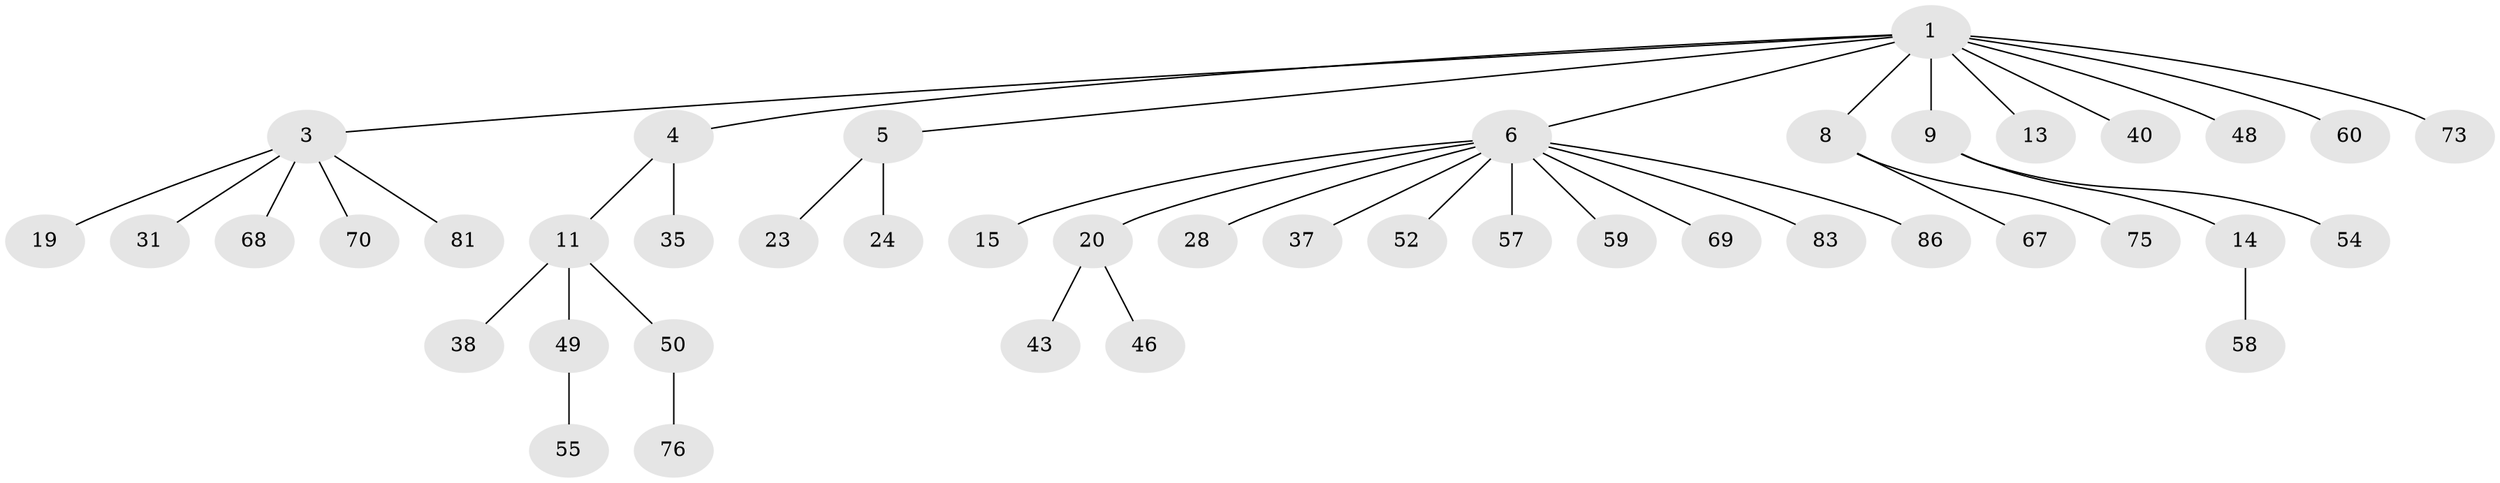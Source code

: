 // original degree distribution, {8: 0.011494252873563218, 5: 0.04597701149425287, 3: 0.11494252873563218, 4: 0.05747126436781609, 2: 0.2413793103448276, 7: 0.011494252873563218, 1: 0.5172413793103449}
// Generated by graph-tools (version 1.1) at 2025/15/03/09/25 04:15:42]
// undirected, 43 vertices, 42 edges
graph export_dot {
graph [start="1"]
  node [color=gray90,style=filled];
  1 [super="+2"];
  3 [super="+16+18"];
  4 [super="+10+21"];
  5 [super="+53+34"];
  6 [super="+7"];
  8;
  9 [super="+29"];
  11 [super="+12"];
  13 [super="+25"];
  14 [super="+22"];
  15 [super="+71+26"];
  19 [super="+27"];
  20 [super="+32"];
  23 [super="+36"];
  24 [super="+72"];
  28 [super="+44+45"];
  31;
  35;
  37 [super="+82"];
  38;
  40 [super="+62"];
  43;
  46;
  48 [super="+77"];
  49;
  50 [super="+51"];
  52 [super="+64"];
  54;
  55;
  57 [super="+65"];
  58 [super="+78"];
  59;
  60 [super="+66+61+74"];
  67;
  68 [super="+85"];
  69 [super="+84"];
  70;
  73;
  75;
  76;
  81;
  83;
  86;
  1 -- 3;
  1 -- 4;
  1 -- 5;
  1 -- 9;
  1 -- 40;
  1 -- 60;
  1 -- 73;
  1 -- 48;
  1 -- 6;
  1 -- 8;
  1 -- 13;
  3 -- 19;
  3 -- 31;
  3 -- 81;
  3 -- 68;
  3 -- 70;
  4 -- 11;
  4 -- 35;
  5 -- 23;
  5 -- 24;
  6 -- 20;
  6 -- 52;
  6 -- 37;
  6 -- 69;
  6 -- 15;
  6 -- 83;
  6 -- 86;
  6 -- 57;
  6 -- 59;
  6 -- 28;
  8 -- 67;
  8 -- 75;
  9 -- 14;
  9 -- 54;
  11 -- 50;
  11 -- 49;
  11 -- 38;
  14 -- 58;
  20 -- 43;
  20 -- 46;
  49 -- 55;
  50 -- 76;
}

